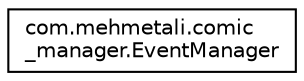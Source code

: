 digraph "Graphical Class Hierarchy"
{
 // LATEX_PDF_SIZE
  edge [fontname="Helvetica",fontsize="10",labelfontname="Helvetica",labelfontsize="10"];
  node [fontname="Helvetica",fontsize="10",shape=record];
  rankdir="LR";
  Node0 [label="com.mehmetali.comic\l_manager.EventManager",height=0.2,width=0.4,color="black", fillcolor="white", style="filled",URL="$classcom_1_1mehmetali_1_1comic__manager_1_1EventManager.html",tooltip=" "];
}
